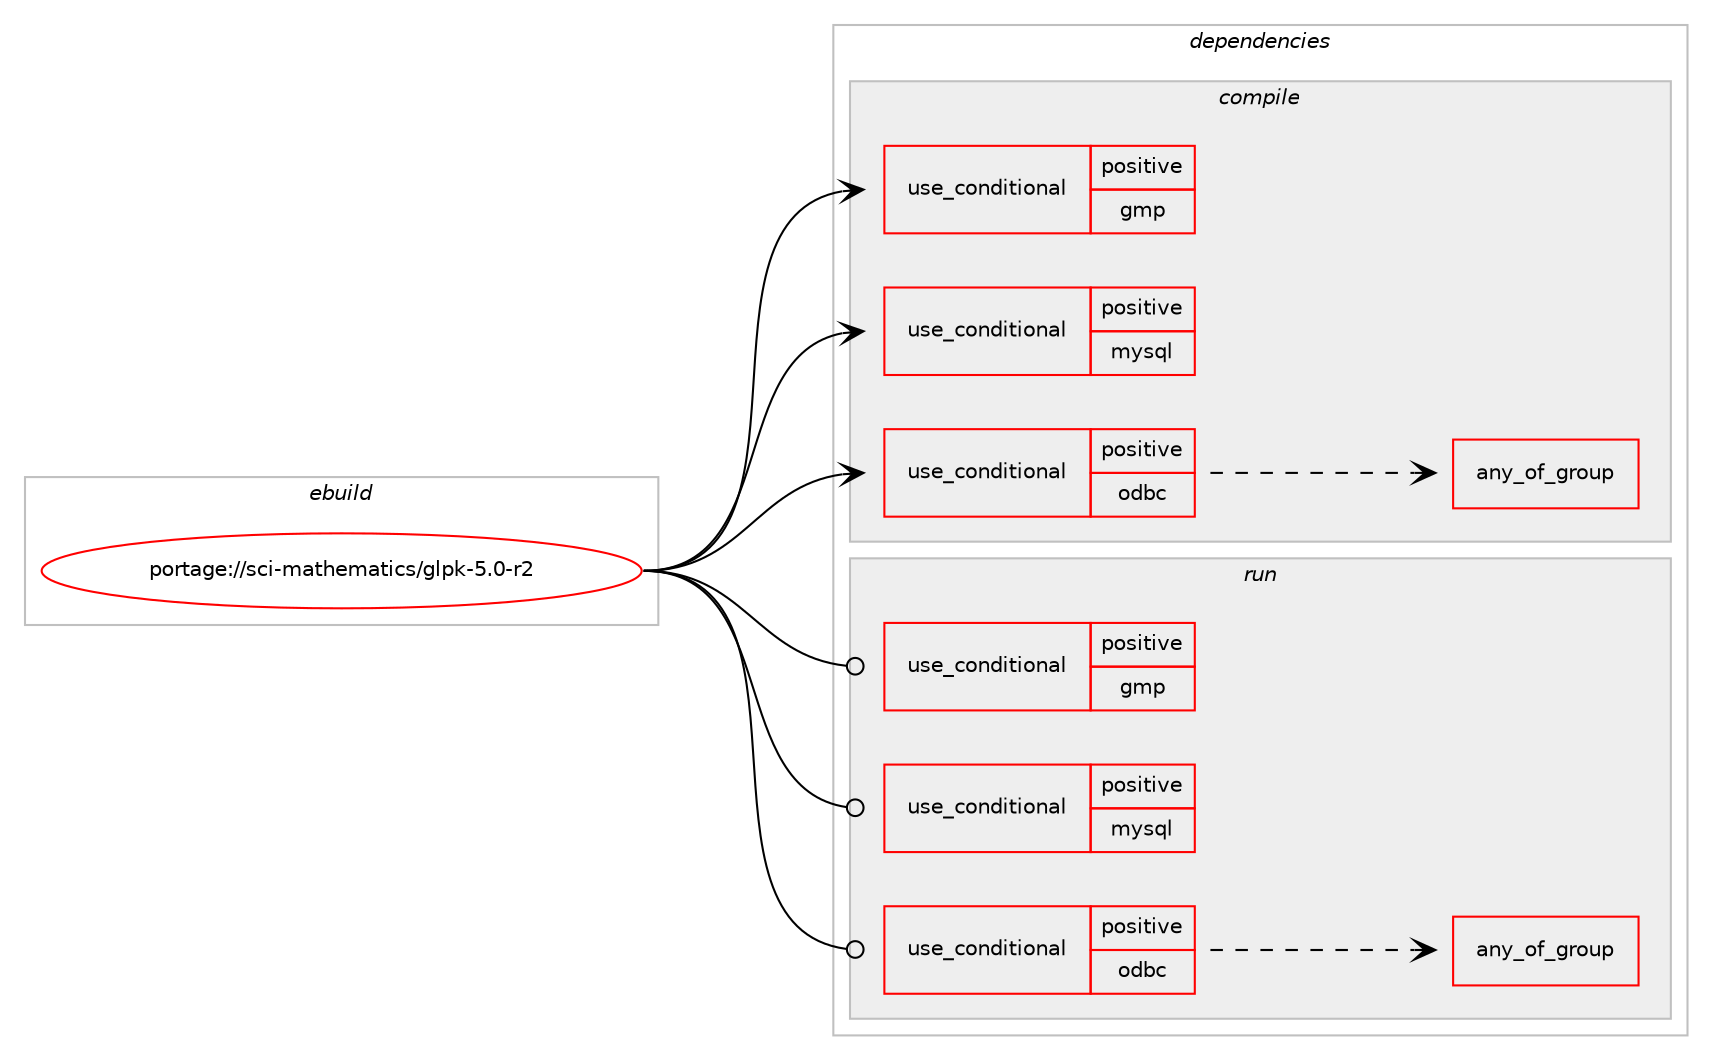 digraph prolog {

# *************
# Graph options
# *************

newrank=true;
concentrate=true;
compound=true;
graph [rankdir=LR,fontname=Helvetica,fontsize=10,ranksep=1.5];#, ranksep=2.5, nodesep=0.2];
edge  [arrowhead=vee];
node  [fontname=Helvetica,fontsize=10];

# **********
# The ebuild
# **********

subgraph cluster_leftcol {
color=gray;
rank=same;
label=<<i>ebuild</i>>;
id [label="portage://sci-mathematics/glpk-5.0-r2", color=red, width=4, href="../sci-mathematics/glpk-5.0-r2.svg"];
}

# ****************
# The dependencies
# ****************

subgraph cluster_midcol {
color=gray;
label=<<i>dependencies</i>>;
subgraph cluster_compile {
fillcolor="#eeeeee";
style=filled;
label=<<i>compile</i>>;
subgraph cond11425 {
dependency16738 [label=<<TABLE BORDER="0" CELLBORDER="1" CELLSPACING="0" CELLPADDING="4"><TR><TD ROWSPAN="3" CELLPADDING="10">use_conditional</TD></TR><TR><TD>positive</TD></TR><TR><TD>gmp</TD></TR></TABLE>>, shape=none, color=red];
# *** BEGIN UNKNOWN DEPENDENCY TYPE (TODO) ***
# dependency16738 -> package_dependency(portage://sci-mathematics/glpk-5.0-r2,install,no,dev-libs,gmp,none,[,,],[slot(0),equal],[])
# *** END UNKNOWN DEPENDENCY TYPE (TODO) ***

}
id:e -> dependency16738:w [weight=20,style="solid",arrowhead="vee"];
subgraph cond11426 {
dependency16739 [label=<<TABLE BORDER="0" CELLBORDER="1" CELLSPACING="0" CELLPADDING="4"><TR><TD ROWSPAN="3" CELLPADDING="10">use_conditional</TD></TR><TR><TD>positive</TD></TR><TR><TD>mysql</TD></TR></TABLE>>, shape=none, color=red];
# *** BEGIN UNKNOWN DEPENDENCY TYPE (TODO) ***
# dependency16739 -> package_dependency(portage://sci-mathematics/glpk-5.0-r2,install,no,dev-db,mysql-connector-c,none,[,,],[],[])
# *** END UNKNOWN DEPENDENCY TYPE (TODO) ***

# *** BEGIN UNKNOWN DEPENDENCY TYPE (TODO) ***
# dependency16739 -> package_dependency(portage://sci-mathematics/glpk-5.0-r2,install,no,dev-libs,libltdl,none,[,,],[],[])
# *** END UNKNOWN DEPENDENCY TYPE (TODO) ***

}
id:e -> dependency16739:w [weight=20,style="solid",arrowhead="vee"];
subgraph cond11427 {
dependency16740 [label=<<TABLE BORDER="0" CELLBORDER="1" CELLSPACING="0" CELLPADDING="4"><TR><TD ROWSPAN="3" CELLPADDING="10">use_conditional</TD></TR><TR><TD>positive</TD></TR><TR><TD>odbc</TD></TR></TABLE>>, shape=none, color=red];
subgraph any162 {
dependency16741 [label=<<TABLE BORDER="0" CELLBORDER="1" CELLSPACING="0" CELLPADDING="4"><TR><TD CELLPADDING="10">any_of_group</TD></TR></TABLE>>, shape=none, color=red];# *** BEGIN UNKNOWN DEPENDENCY TYPE (TODO) ***
# dependency16741 -> package_dependency(portage://sci-mathematics/glpk-5.0-r2,install,no,dev-db,libiodbc,none,[,,],[slot(0)],[])
# *** END UNKNOWN DEPENDENCY TYPE (TODO) ***

# *** BEGIN UNKNOWN DEPENDENCY TYPE (TODO) ***
# dependency16741 -> package_dependency(portage://sci-mathematics/glpk-5.0-r2,install,no,dev-db,unixODBC,none,[,,],[slot(0)],[])
# *** END UNKNOWN DEPENDENCY TYPE (TODO) ***

}
dependency16740:e -> dependency16741:w [weight=20,style="dashed",arrowhead="vee"];
# *** BEGIN UNKNOWN DEPENDENCY TYPE (TODO) ***
# dependency16740 -> package_dependency(portage://sci-mathematics/glpk-5.0-r2,install,no,dev-libs,libltdl,none,[,,],[],[])
# *** END UNKNOWN DEPENDENCY TYPE (TODO) ***

}
id:e -> dependency16740:w [weight=20,style="solid",arrowhead="vee"];
# *** BEGIN UNKNOWN DEPENDENCY TYPE (TODO) ***
# id -> package_dependency(portage://sci-mathematics/glpk-5.0-r2,install,no,sci-libs,amd,none,[,,],[slot(0),equal],[])
# *** END UNKNOWN DEPENDENCY TYPE (TODO) ***

# *** BEGIN UNKNOWN DEPENDENCY TYPE (TODO) ***
# id -> package_dependency(portage://sci-mathematics/glpk-5.0-r2,install,no,sci-libs,colamd,none,[,,],any_same_slot,[])
# *** END UNKNOWN DEPENDENCY TYPE (TODO) ***

# *** BEGIN UNKNOWN DEPENDENCY TYPE (TODO) ***
# id -> package_dependency(portage://sci-mathematics/glpk-5.0-r2,install,no,sys-libs,zlib,none,[,,],[slot(0),equal],[])
# *** END UNKNOWN DEPENDENCY TYPE (TODO) ***

}
subgraph cluster_compileandrun {
fillcolor="#eeeeee";
style=filled;
label=<<i>compile and run</i>>;
}
subgraph cluster_run {
fillcolor="#eeeeee";
style=filled;
label=<<i>run</i>>;
subgraph cond11428 {
dependency16742 [label=<<TABLE BORDER="0" CELLBORDER="1" CELLSPACING="0" CELLPADDING="4"><TR><TD ROWSPAN="3" CELLPADDING="10">use_conditional</TD></TR><TR><TD>positive</TD></TR><TR><TD>gmp</TD></TR></TABLE>>, shape=none, color=red];
# *** BEGIN UNKNOWN DEPENDENCY TYPE (TODO) ***
# dependency16742 -> package_dependency(portage://sci-mathematics/glpk-5.0-r2,run,no,dev-libs,gmp,none,[,,],[slot(0),equal],[])
# *** END UNKNOWN DEPENDENCY TYPE (TODO) ***

}
id:e -> dependency16742:w [weight=20,style="solid",arrowhead="odot"];
subgraph cond11429 {
dependency16743 [label=<<TABLE BORDER="0" CELLBORDER="1" CELLSPACING="0" CELLPADDING="4"><TR><TD ROWSPAN="3" CELLPADDING="10">use_conditional</TD></TR><TR><TD>positive</TD></TR><TR><TD>mysql</TD></TR></TABLE>>, shape=none, color=red];
# *** BEGIN UNKNOWN DEPENDENCY TYPE (TODO) ***
# dependency16743 -> package_dependency(portage://sci-mathematics/glpk-5.0-r2,run,no,dev-db,mysql-connector-c,none,[,,],[],[])
# *** END UNKNOWN DEPENDENCY TYPE (TODO) ***

# *** BEGIN UNKNOWN DEPENDENCY TYPE (TODO) ***
# dependency16743 -> package_dependency(portage://sci-mathematics/glpk-5.0-r2,run,no,dev-libs,libltdl,none,[,,],[],[])
# *** END UNKNOWN DEPENDENCY TYPE (TODO) ***

}
id:e -> dependency16743:w [weight=20,style="solid",arrowhead="odot"];
subgraph cond11430 {
dependency16744 [label=<<TABLE BORDER="0" CELLBORDER="1" CELLSPACING="0" CELLPADDING="4"><TR><TD ROWSPAN="3" CELLPADDING="10">use_conditional</TD></TR><TR><TD>positive</TD></TR><TR><TD>odbc</TD></TR></TABLE>>, shape=none, color=red];
subgraph any163 {
dependency16745 [label=<<TABLE BORDER="0" CELLBORDER="1" CELLSPACING="0" CELLPADDING="4"><TR><TD CELLPADDING="10">any_of_group</TD></TR></TABLE>>, shape=none, color=red];# *** BEGIN UNKNOWN DEPENDENCY TYPE (TODO) ***
# dependency16745 -> package_dependency(portage://sci-mathematics/glpk-5.0-r2,run,no,dev-db,libiodbc,none,[,,],[slot(0)],[])
# *** END UNKNOWN DEPENDENCY TYPE (TODO) ***

# *** BEGIN UNKNOWN DEPENDENCY TYPE (TODO) ***
# dependency16745 -> package_dependency(portage://sci-mathematics/glpk-5.0-r2,run,no,dev-db,unixODBC,none,[,,],[slot(0)],[])
# *** END UNKNOWN DEPENDENCY TYPE (TODO) ***

}
dependency16744:e -> dependency16745:w [weight=20,style="dashed",arrowhead="vee"];
# *** BEGIN UNKNOWN DEPENDENCY TYPE (TODO) ***
# dependency16744 -> package_dependency(portage://sci-mathematics/glpk-5.0-r2,run,no,dev-libs,libltdl,none,[,,],[],[])
# *** END UNKNOWN DEPENDENCY TYPE (TODO) ***

}
id:e -> dependency16744:w [weight=20,style="solid",arrowhead="odot"];
# *** BEGIN UNKNOWN DEPENDENCY TYPE (TODO) ***
# id -> package_dependency(portage://sci-mathematics/glpk-5.0-r2,run,no,sci-libs,amd,none,[,,],[slot(0),equal],[])
# *** END UNKNOWN DEPENDENCY TYPE (TODO) ***

# *** BEGIN UNKNOWN DEPENDENCY TYPE (TODO) ***
# id -> package_dependency(portage://sci-mathematics/glpk-5.0-r2,run,no,sci-libs,colamd,none,[,,],any_same_slot,[])
# *** END UNKNOWN DEPENDENCY TYPE (TODO) ***

# *** BEGIN UNKNOWN DEPENDENCY TYPE (TODO) ***
# id -> package_dependency(portage://sci-mathematics/glpk-5.0-r2,run,no,sys-libs,zlib,none,[,,],[slot(0),equal],[])
# *** END UNKNOWN DEPENDENCY TYPE (TODO) ***

}
}

# **************
# The candidates
# **************

subgraph cluster_choices {
rank=same;
color=gray;
label=<<i>candidates</i>>;

}

}
